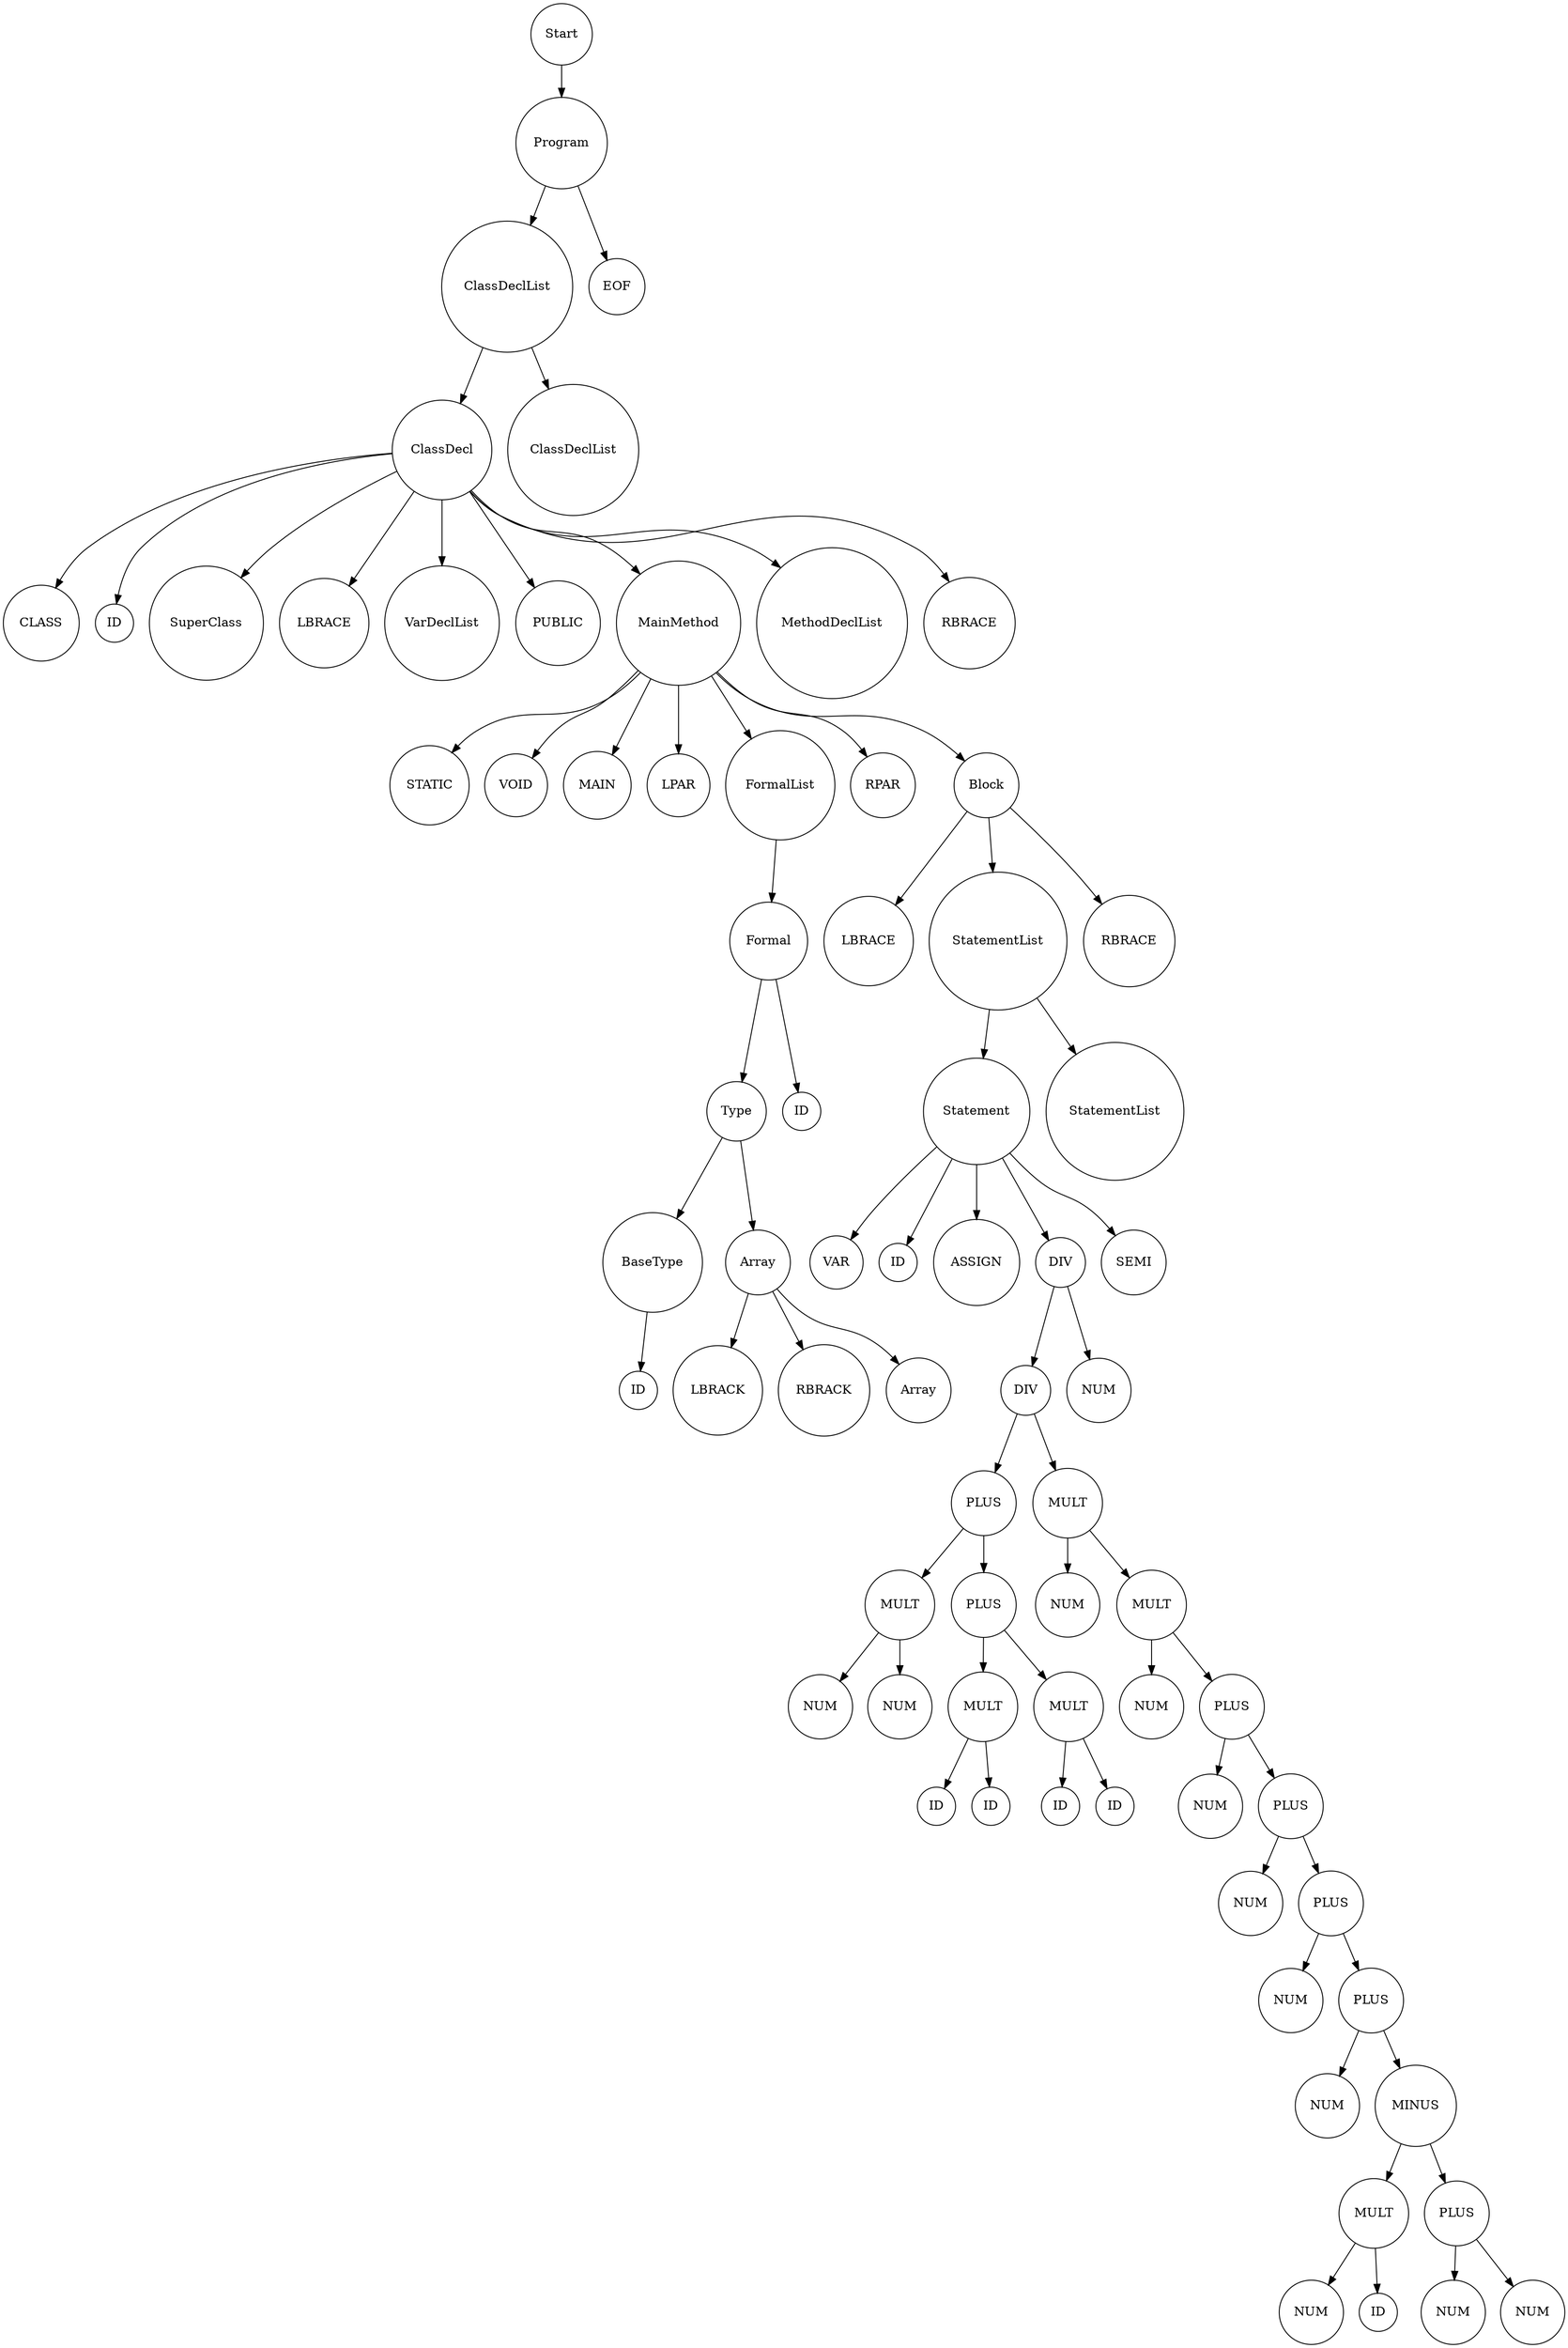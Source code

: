 digraph G {
            rankdir=TB; // Tree-like top-bottom orientation
            node [shape=circle];
              node0 [label="Start"];
  node0_0 [label="Program"];
  node0 -> node0_0;
  node0_0_0 [label="ClassDeclList"];
  node0_0 -> node0_0_0;
  node0_0_0_0 [label="ClassDecl"];
  node0_0_0 -> node0_0_0_0;
  node0_0_0_0_0 [label="CLASS"];
  node0_0_0_0 -> node0_0_0_0_0;
  node0_0_0_0_1 [label="ID"];
  node0_0_0_0 -> node0_0_0_0_1;
  node0_0_0_0_2 [label="SuperClass"];
  node0_0_0_0 -> node0_0_0_0_2;
  node0_0_0_0_3 [label="LBRACE"];
  node0_0_0_0 -> node0_0_0_0_3;
  node0_0_0_0_4 [label="VarDeclList"];
  node0_0_0_0 -> node0_0_0_0_4;
  node0_0_0_0_5 [label="PUBLIC"];
  node0_0_0_0 -> node0_0_0_0_5;
  node0_0_0_0_6 [label="MainMethod"];
  node0_0_0_0 -> node0_0_0_0_6;
  node0_0_0_0_6_0 [label="STATIC"];
  node0_0_0_0_6 -> node0_0_0_0_6_0;
  node0_0_0_0_6_1 [label="VOID"];
  node0_0_0_0_6 -> node0_0_0_0_6_1;
  node0_0_0_0_6_2 [label="MAIN"];
  node0_0_0_0_6 -> node0_0_0_0_6_2;
  node0_0_0_0_6_3 [label="LPAR"];
  node0_0_0_0_6 -> node0_0_0_0_6_3;
  node0_0_0_0_6_4 [label="FormalList"];
  node0_0_0_0_6 -> node0_0_0_0_6_4;
  node0_0_0_0_6_4_0 [label="Formal"];
  node0_0_0_0_6_4 -> node0_0_0_0_6_4_0;
  node0_0_0_0_6_4_0_0 [label="Type"];
  node0_0_0_0_6_4_0 -> node0_0_0_0_6_4_0_0;
  node0_0_0_0_6_4_0_0_0 [label="BaseType"];
  node0_0_0_0_6_4_0_0 -> node0_0_0_0_6_4_0_0_0;
  node0_0_0_0_6_4_0_0_0_0 [label="ID"];
  node0_0_0_0_6_4_0_0_0 -> node0_0_0_0_6_4_0_0_0_0;
  node0_0_0_0_6_4_0_0_1 [label="Array"];
  node0_0_0_0_6_4_0_0 -> node0_0_0_0_6_4_0_0_1;
  node0_0_0_0_6_4_0_0_1_0 [label="LBRACK"];
  node0_0_0_0_6_4_0_0_1 -> node0_0_0_0_6_4_0_0_1_0;
  node0_0_0_0_6_4_0_0_1_1 [label="RBRACK"];
  node0_0_0_0_6_4_0_0_1 -> node0_0_0_0_6_4_0_0_1_1;
  node0_0_0_0_6_4_0_0_1_2 [label="Array"];
  node0_0_0_0_6_4_0_0_1 -> node0_0_0_0_6_4_0_0_1_2;
  node0_0_0_0_6_4_0_1 [label="ID"];
  node0_0_0_0_6_4_0 -> node0_0_0_0_6_4_0_1;
  node0_0_0_0_6_5 [label="RPAR"];
  node0_0_0_0_6 -> node0_0_0_0_6_5;
  node0_0_0_0_6_6 [label="Block"];
  node0_0_0_0_6 -> node0_0_0_0_6_6;
  node0_0_0_0_6_6_0 [label="LBRACE"];
  node0_0_0_0_6_6 -> node0_0_0_0_6_6_0;
  node0_0_0_0_6_6_1 [label="StatementList"];
  node0_0_0_0_6_6 -> node0_0_0_0_6_6_1;
  node0_0_0_0_6_6_1_0 [label="Statement"];
  node0_0_0_0_6_6_1 -> node0_0_0_0_6_6_1_0;
  node0_0_0_0_6_6_1_0_0 [label="VAR"];
  node0_0_0_0_6_6_1_0 -> node0_0_0_0_6_6_1_0_0;
  node0_0_0_0_6_6_1_0_1 [label="ID"];
  node0_0_0_0_6_6_1_0 -> node0_0_0_0_6_6_1_0_1;
  node0_0_0_0_6_6_1_0_2 [label="ASSIGN"];
  node0_0_0_0_6_6_1_0 -> node0_0_0_0_6_6_1_0_2;
  node0_0_0_0_6_6_1_0_3 [label="DIV"];
  node0_0_0_0_6_6_1_0 -> node0_0_0_0_6_6_1_0_3;
  node0_0_0_0_6_6_1_0_3_0 [label="DIV"];
  node0_0_0_0_6_6_1_0_3 -> node0_0_0_0_6_6_1_0_3_0;
  node0_0_0_0_6_6_1_0_3_0_0 [label="PLUS"];
  node0_0_0_0_6_6_1_0_3_0 -> node0_0_0_0_6_6_1_0_3_0_0;
  node0_0_0_0_6_6_1_0_3_0_0_0 [label="MULT"];
  node0_0_0_0_6_6_1_0_3_0_0 -> node0_0_0_0_6_6_1_0_3_0_0_0;
  node0_0_0_0_6_6_1_0_3_0_0_0_0 [label="NUM"];
  node0_0_0_0_6_6_1_0_3_0_0_0 -> node0_0_0_0_6_6_1_0_3_0_0_0_0;
  node0_0_0_0_6_6_1_0_3_0_0_0_1 [label="NUM"];
  node0_0_0_0_6_6_1_0_3_0_0_0 -> node0_0_0_0_6_6_1_0_3_0_0_0_1;
  node0_0_0_0_6_6_1_0_3_0_0_1 [label="PLUS"];
  node0_0_0_0_6_6_1_0_3_0_0 -> node0_0_0_0_6_6_1_0_3_0_0_1;
  node0_0_0_0_6_6_1_0_3_0_0_1_0 [label="MULT"];
  node0_0_0_0_6_6_1_0_3_0_0_1 -> node0_0_0_0_6_6_1_0_3_0_0_1_0;
  node0_0_0_0_6_6_1_0_3_0_0_1_0_0 [label="ID"];
  node0_0_0_0_6_6_1_0_3_0_0_1_0 -> node0_0_0_0_6_6_1_0_3_0_0_1_0_0;
  node0_0_0_0_6_6_1_0_3_0_0_1_0_1 [label="ID"];
  node0_0_0_0_6_6_1_0_3_0_0_1_0 -> node0_0_0_0_6_6_1_0_3_0_0_1_0_1;
  node0_0_0_0_6_6_1_0_3_0_0_1_1 [label="MULT"];
  node0_0_0_0_6_6_1_0_3_0_0_1 -> node0_0_0_0_6_6_1_0_3_0_0_1_1;
  node0_0_0_0_6_6_1_0_3_0_0_1_1_0 [label="ID"];
  node0_0_0_0_6_6_1_0_3_0_0_1_1 -> node0_0_0_0_6_6_1_0_3_0_0_1_1_0;
  node0_0_0_0_6_6_1_0_3_0_0_1_1_1 [label="ID"];
  node0_0_0_0_6_6_1_0_3_0_0_1_1 -> node0_0_0_0_6_6_1_0_3_0_0_1_1_1;
  node0_0_0_0_6_6_1_0_3_0_1 [label="MULT"];
  node0_0_0_0_6_6_1_0_3_0 -> node0_0_0_0_6_6_1_0_3_0_1;
  node0_0_0_0_6_6_1_0_3_0_1_0 [label="NUM"];
  node0_0_0_0_6_6_1_0_3_0_1 -> node0_0_0_0_6_6_1_0_3_0_1_0;
  node0_0_0_0_6_6_1_0_3_0_1_1 [label="MULT"];
  node0_0_0_0_6_6_1_0_3_0_1 -> node0_0_0_0_6_6_1_0_3_0_1_1;
  node0_0_0_0_6_6_1_0_3_0_1_1_0 [label="NUM"];
  node0_0_0_0_6_6_1_0_3_0_1_1 -> node0_0_0_0_6_6_1_0_3_0_1_1_0;
  node0_0_0_0_6_6_1_0_3_0_1_1_1 [label="PLUS"];
  node0_0_0_0_6_6_1_0_3_0_1_1 -> node0_0_0_0_6_6_1_0_3_0_1_1_1;
  node0_0_0_0_6_6_1_0_3_0_1_1_1_0 [label="NUM"];
  node0_0_0_0_6_6_1_0_3_0_1_1_1 -> node0_0_0_0_6_6_1_0_3_0_1_1_1_0;
  node0_0_0_0_6_6_1_0_3_0_1_1_1_1 [label="PLUS"];
  node0_0_0_0_6_6_1_0_3_0_1_1_1 -> node0_0_0_0_6_6_1_0_3_0_1_1_1_1;
  node0_0_0_0_6_6_1_0_3_0_1_1_1_1_0 [label="NUM"];
  node0_0_0_0_6_6_1_0_3_0_1_1_1_1 -> node0_0_0_0_6_6_1_0_3_0_1_1_1_1_0;
  node0_0_0_0_6_6_1_0_3_0_1_1_1_1_1 [label="PLUS"];
  node0_0_0_0_6_6_1_0_3_0_1_1_1_1 -> node0_0_0_0_6_6_1_0_3_0_1_1_1_1_1;
  node0_0_0_0_6_6_1_0_3_0_1_1_1_1_1_0 [label="NUM"];
  node0_0_0_0_6_6_1_0_3_0_1_1_1_1_1 -> node0_0_0_0_6_6_1_0_3_0_1_1_1_1_1_0;
  node0_0_0_0_6_6_1_0_3_0_1_1_1_1_1_1 [label="PLUS"];
  node0_0_0_0_6_6_1_0_3_0_1_1_1_1_1 -> node0_0_0_0_6_6_1_0_3_0_1_1_1_1_1_1;
  node0_0_0_0_6_6_1_0_3_0_1_1_1_1_1_1_0 [label="NUM"];
  node0_0_0_0_6_6_1_0_3_0_1_1_1_1_1_1 -> node0_0_0_0_6_6_1_0_3_0_1_1_1_1_1_1_0;
  node0_0_0_0_6_6_1_0_3_0_1_1_1_1_1_1_1 [label="MINUS"];
  node0_0_0_0_6_6_1_0_3_0_1_1_1_1_1_1 -> node0_0_0_0_6_6_1_0_3_0_1_1_1_1_1_1_1;
  node0_0_0_0_6_6_1_0_3_0_1_1_1_1_1_1_1_0 [label="MULT"];
  node0_0_0_0_6_6_1_0_3_0_1_1_1_1_1_1_1 -> node0_0_0_0_6_6_1_0_3_0_1_1_1_1_1_1_1_0;
  node0_0_0_0_6_6_1_0_3_0_1_1_1_1_1_1_1_0_0 [label="NUM"];
  node0_0_0_0_6_6_1_0_3_0_1_1_1_1_1_1_1_0 -> node0_0_0_0_6_6_1_0_3_0_1_1_1_1_1_1_1_0_0;
  node0_0_0_0_6_6_1_0_3_0_1_1_1_1_1_1_1_0_1 [label="ID"];
  node0_0_0_0_6_6_1_0_3_0_1_1_1_1_1_1_1_0 -> node0_0_0_0_6_6_1_0_3_0_1_1_1_1_1_1_1_0_1;
  node0_0_0_0_6_6_1_0_3_0_1_1_1_1_1_1_1_1 [label="PLUS"];
  node0_0_0_0_6_6_1_0_3_0_1_1_1_1_1_1_1 -> node0_0_0_0_6_6_1_0_3_0_1_1_1_1_1_1_1_1;
  node0_0_0_0_6_6_1_0_3_0_1_1_1_1_1_1_1_1_0 [label="NUM"];
  node0_0_0_0_6_6_1_0_3_0_1_1_1_1_1_1_1_1 -> node0_0_0_0_6_6_1_0_3_0_1_1_1_1_1_1_1_1_0;
  node0_0_0_0_6_6_1_0_3_0_1_1_1_1_1_1_1_1_1 [label="NUM"];
  node0_0_0_0_6_6_1_0_3_0_1_1_1_1_1_1_1_1 -> node0_0_0_0_6_6_1_0_3_0_1_1_1_1_1_1_1_1_1;
  node0_0_0_0_6_6_1_0_3_1 [label="NUM"];
  node0_0_0_0_6_6_1_0_3 -> node0_0_0_0_6_6_1_0_3_1;
  node0_0_0_0_6_6_1_0_4 [label="SEMI"];
  node0_0_0_0_6_6_1_0 -> node0_0_0_0_6_6_1_0_4;
  node0_0_0_0_6_6_1_1 [label="StatementList"];
  node0_0_0_0_6_6_1 -> node0_0_0_0_6_6_1_1;
  node0_0_0_0_6_6_2 [label="RBRACE"];
  node0_0_0_0_6_6 -> node0_0_0_0_6_6_2;
  node0_0_0_0_7 [label="MethodDeclList"];
  node0_0_0_0 -> node0_0_0_0_7;
  node0_0_0_0_8 [label="RBRACE"];
  node0_0_0_0 -> node0_0_0_0_8;
  node0_0_0_1 [label="ClassDeclList"];
  node0_0_0 -> node0_0_0_1;
  node0_0_1 [label="EOF"];
  node0_0 -> node0_0_1;
        }
